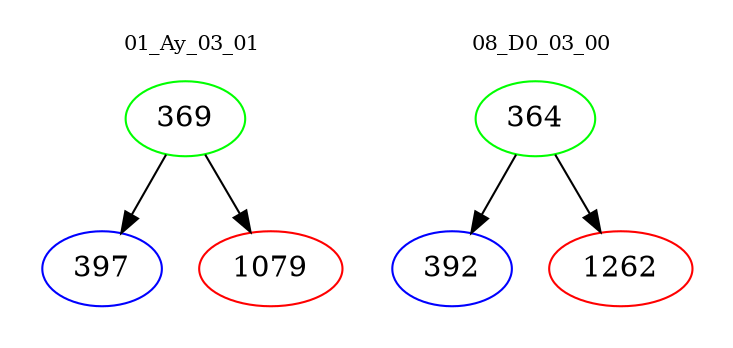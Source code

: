 digraph{
subgraph cluster_0 {
color = white
label = "01_Ay_03_01";
fontsize=10;
T0_369 [label="369", color="green"]
T0_369 -> T0_397 [color="black"]
T0_397 [label="397", color="blue"]
T0_369 -> T0_1079 [color="black"]
T0_1079 [label="1079", color="red"]
}
subgraph cluster_1 {
color = white
label = "08_D0_03_00";
fontsize=10;
T1_364 [label="364", color="green"]
T1_364 -> T1_392 [color="black"]
T1_392 [label="392", color="blue"]
T1_364 -> T1_1262 [color="black"]
T1_1262 [label="1262", color="red"]
}
}

